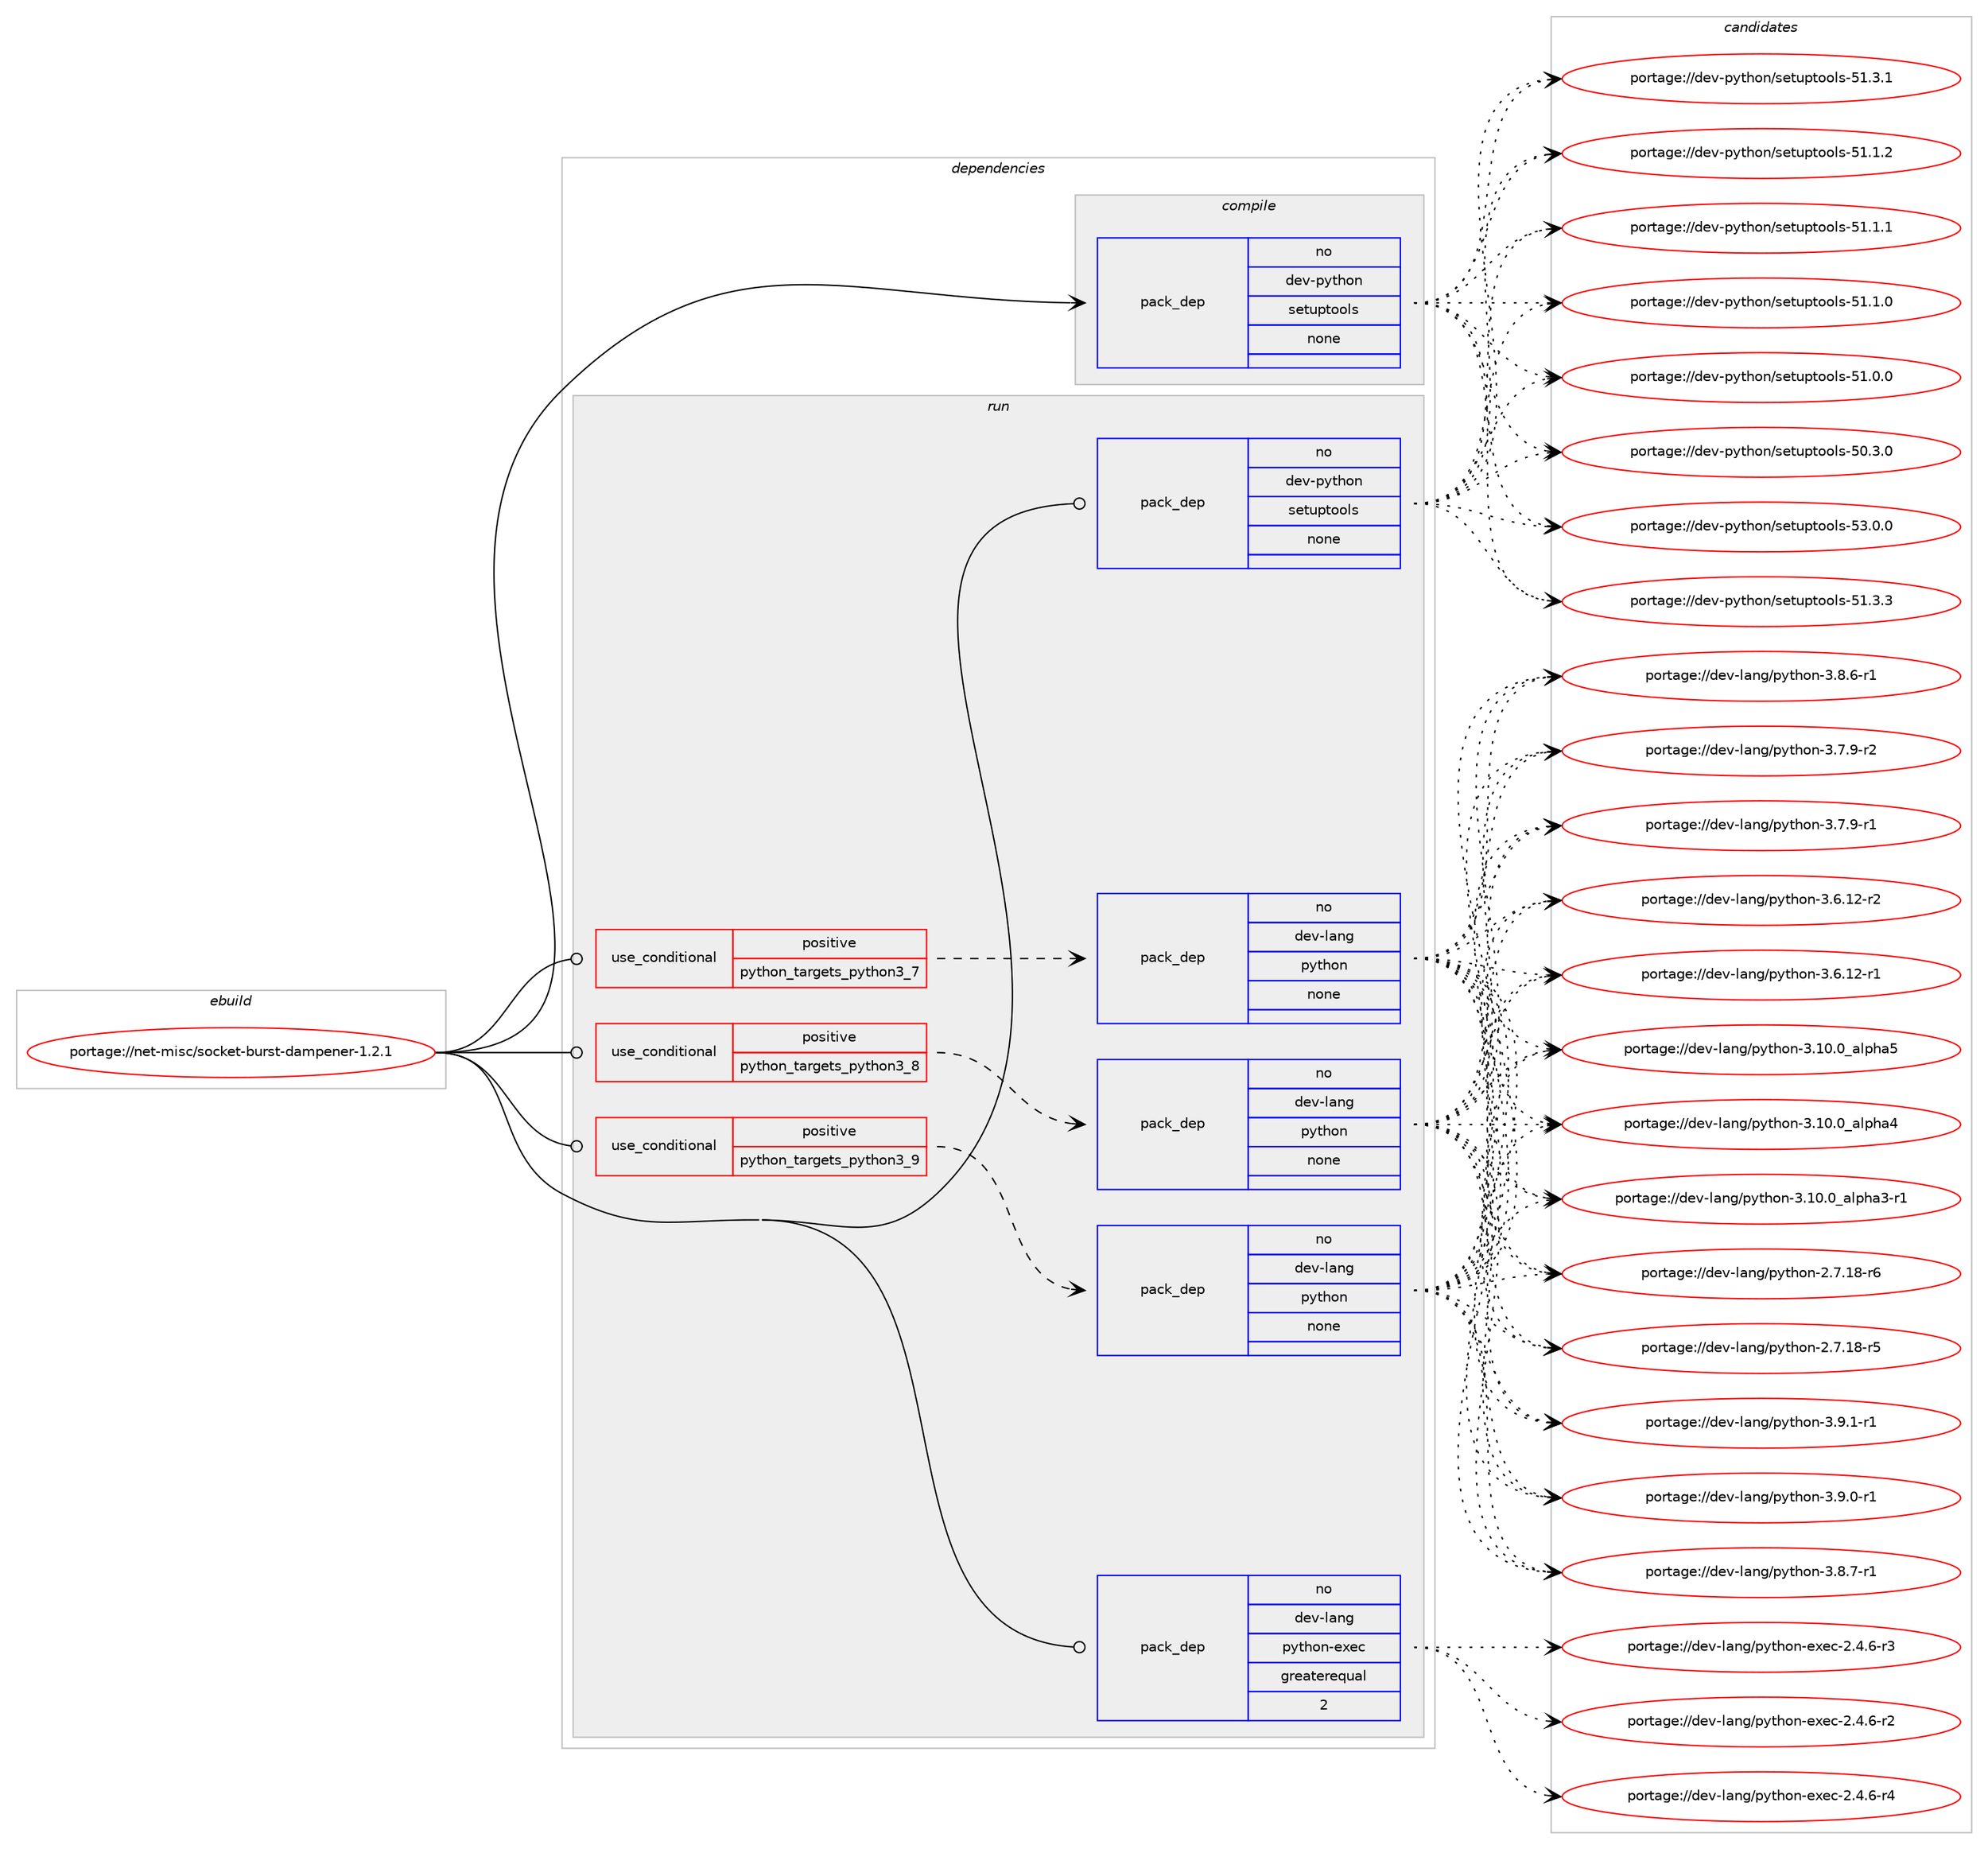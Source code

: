 digraph prolog {

# *************
# Graph options
# *************

newrank=true;
concentrate=true;
compound=true;
graph [rankdir=LR,fontname=Helvetica,fontsize=10,ranksep=1.5];#, ranksep=2.5, nodesep=0.2];
edge  [arrowhead=vee];
node  [fontname=Helvetica,fontsize=10];

# **********
# The ebuild
# **********

subgraph cluster_leftcol {
color=gray;
label=<<i>ebuild</i>>;
id [label="portage://net-misc/socket-burst-dampener-1.2.1", color=red, width=4, href="../net-misc/socket-burst-dampener-1.2.1.svg"];
}

# ****************
# The dependencies
# ****************

subgraph cluster_midcol {
color=gray;
label=<<i>dependencies</i>>;
subgraph cluster_compile {
fillcolor="#eeeeee";
style=filled;
label=<<i>compile</i>>;
subgraph pack16025 {
dependency23390 [label=<<TABLE BORDER="0" CELLBORDER="1" CELLSPACING="0" CELLPADDING="4" WIDTH="220"><TR><TD ROWSPAN="6" CELLPADDING="30">pack_dep</TD></TR><TR><TD WIDTH="110">no</TD></TR><TR><TD>dev-python</TD></TR><TR><TD>setuptools</TD></TR><TR><TD>none</TD></TR><TR><TD></TD></TR></TABLE>>, shape=none, color=blue];
}
id:e -> dependency23390:w [weight=20,style="solid",arrowhead="vee"];
}
subgraph cluster_compileandrun {
fillcolor="#eeeeee";
style=filled;
label=<<i>compile and run</i>>;
}
subgraph cluster_run {
fillcolor="#eeeeee";
style=filled;
label=<<i>run</i>>;
subgraph cond7192 {
dependency23391 [label=<<TABLE BORDER="0" CELLBORDER="1" CELLSPACING="0" CELLPADDING="4"><TR><TD ROWSPAN="3" CELLPADDING="10">use_conditional</TD></TR><TR><TD>positive</TD></TR><TR><TD>python_targets_python3_7</TD></TR></TABLE>>, shape=none, color=red];
subgraph pack16026 {
dependency23392 [label=<<TABLE BORDER="0" CELLBORDER="1" CELLSPACING="0" CELLPADDING="4" WIDTH="220"><TR><TD ROWSPAN="6" CELLPADDING="30">pack_dep</TD></TR><TR><TD WIDTH="110">no</TD></TR><TR><TD>dev-lang</TD></TR><TR><TD>python</TD></TR><TR><TD>none</TD></TR><TR><TD></TD></TR></TABLE>>, shape=none, color=blue];
}
dependency23391:e -> dependency23392:w [weight=20,style="dashed",arrowhead="vee"];
}
id:e -> dependency23391:w [weight=20,style="solid",arrowhead="odot"];
subgraph cond7193 {
dependency23393 [label=<<TABLE BORDER="0" CELLBORDER="1" CELLSPACING="0" CELLPADDING="4"><TR><TD ROWSPAN="3" CELLPADDING="10">use_conditional</TD></TR><TR><TD>positive</TD></TR><TR><TD>python_targets_python3_8</TD></TR></TABLE>>, shape=none, color=red];
subgraph pack16027 {
dependency23394 [label=<<TABLE BORDER="0" CELLBORDER="1" CELLSPACING="0" CELLPADDING="4" WIDTH="220"><TR><TD ROWSPAN="6" CELLPADDING="30">pack_dep</TD></TR><TR><TD WIDTH="110">no</TD></TR><TR><TD>dev-lang</TD></TR><TR><TD>python</TD></TR><TR><TD>none</TD></TR><TR><TD></TD></TR></TABLE>>, shape=none, color=blue];
}
dependency23393:e -> dependency23394:w [weight=20,style="dashed",arrowhead="vee"];
}
id:e -> dependency23393:w [weight=20,style="solid",arrowhead="odot"];
subgraph cond7194 {
dependency23395 [label=<<TABLE BORDER="0" CELLBORDER="1" CELLSPACING="0" CELLPADDING="4"><TR><TD ROWSPAN="3" CELLPADDING="10">use_conditional</TD></TR><TR><TD>positive</TD></TR><TR><TD>python_targets_python3_9</TD></TR></TABLE>>, shape=none, color=red];
subgraph pack16028 {
dependency23396 [label=<<TABLE BORDER="0" CELLBORDER="1" CELLSPACING="0" CELLPADDING="4" WIDTH="220"><TR><TD ROWSPAN="6" CELLPADDING="30">pack_dep</TD></TR><TR><TD WIDTH="110">no</TD></TR><TR><TD>dev-lang</TD></TR><TR><TD>python</TD></TR><TR><TD>none</TD></TR><TR><TD></TD></TR></TABLE>>, shape=none, color=blue];
}
dependency23395:e -> dependency23396:w [weight=20,style="dashed",arrowhead="vee"];
}
id:e -> dependency23395:w [weight=20,style="solid",arrowhead="odot"];
subgraph pack16029 {
dependency23397 [label=<<TABLE BORDER="0" CELLBORDER="1" CELLSPACING="0" CELLPADDING="4" WIDTH="220"><TR><TD ROWSPAN="6" CELLPADDING="30">pack_dep</TD></TR><TR><TD WIDTH="110">no</TD></TR><TR><TD>dev-lang</TD></TR><TR><TD>python-exec</TD></TR><TR><TD>greaterequal</TD></TR><TR><TD>2</TD></TR></TABLE>>, shape=none, color=blue];
}
id:e -> dependency23397:w [weight=20,style="solid",arrowhead="odot"];
subgraph pack16030 {
dependency23398 [label=<<TABLE BORDER="0" CELLBORDER="1" CELLSPACING="0" CELLPADDING="4" WIDTH="220"><TR><TD ROWSPAN="6" CELLPADDING="30">pack_dep</TD></TR><TR><TD WIDTH="110">no</TD></TR><TR><TD>dev-python</TD></TR><TR><TD>setuptools</TD></TR><TR><TD>none</TD></TR><TR><TD></TD></TR></TABLE>>, shape=none, color=blue];
}
id:e -> dependency23398:w [weight=20,style="solid",arrowhead="odot"];
}
}

# **************
# The candidates
# **************

subgraph cluster_choices {
rank=same;
color=gray;
label=<<i>candidates</i>>;

subgraph choice16025 {
color=black;
nodesep=1;
choice100101118451121211161041111104711510111611711211611111110811545535146484648 [label="portage://dev-python/setuptools-53.0.0", color=red, width=4,href="../dev-python/setuptools-53.0.0.svg"];
choice100101118451121211161041111104711510111611711211611111110811545534946514651 [label="portage://dev-python/setuptools-51.3.3", color=red, width=4,href="../dev-python/setuptools-51.3.3.svg"];
choice100101118451121211161041111104711510111611711211611111110811545534946514649 [label="portage://dev-python/setuptools-51.3.1", color=red, width=4,href="../dev-python/setuptools-51.3.1.svg"];
choice100101118451121211161041111104711510111611711211611111110811545534946494650 [label="portage://dev-python/setuptools-51.1.2", color=red, width=4,href="../dev-python/setuptools-51.1.2.svg"];
choice100101118451121211161041111104711510111611711211611111110811545534946494649 [label="portage://dev-python/setuptools-51.1.1", color=red, width=4,href="../dev-python/setuptools-51.1.1.svg"];
choice100101118451121211161041111104711510111611711211611111110811545534946494648 [label="portage://dev-python/setuptools-51.1.0", color=red, width=4,href="../dev-python/setuptools-51.1.0.svg"];
choice100101118451121211161041111104711510111611711211611111110811545534946484648 [label="portage://dev-python/setuptools-51.0.0", color=red, width=4,href="../dev-python/setuptools-51.0.0.svg"];
choice100101118451121211161041111104711510111611711211611111110811545534846514648 [label="portage://dev-python/setuptools-50.3.0", color=red, width=4,href="../dev-python/setuptools-50.3.0.svg"];
dependency23390:e -> choice100101118451121211161041111104711510111611711211611111110811545535146484648:w [style=dotted,weight="100"];
dependency23390:e -> choice100101118451121211161041111104711510111611711211611111110811545534946514651:w [style=dotted,weight="100"];
dependency23390:e -> choice100101118451121211161041111104711510111611711211611111110811545534946514649:w [style=dotted,weight="100"];
dependency23390:e -> choice100101118451121211161041111104711510111611711211611111110811545534946494650:w [style=dotted,weight="100"];
dependency23390:e -> choice100101118451121211161041111104711510111611711211611111110811545534946494649:w [style=dotted,weight="100"];
dependency23390:e -> choice100101118451121211161041111104711510111611711211611111110811545534946494648:w [style=dotted,weight="100"];
dependency23390:e -> choice100101118451121211161041111104711510111611711211611111110811545534946484648:w [style=dotted,weight="100"];
dependency23390:e -> choice100101118451121211161041111104711510111611711211611111110811545534846514648:w [style=dotted,weight="100"];
}
subgraph choice16026 {
color=black;
nodesep=1;
choice1001011184510897110103471121211161041111104551465746494511449 [label="portage://dev-lang/python-3.9.1-r1", color=red, width=4,href="../dev-lang/python-3.9.1-r1.svg"];
choice1001011184510897110103471121211161041111104551465746484511449 [label="portage://dev-lang/python-3.9.0-r1", color=red, width=4,href="../dev-lang/python-3.9.0-r1.svg"];
choice1001011184510897110103471121211161041111104551465646554511449 [label="portage://dev-lang/python-3.8.7-r1", color=red, width=4,href="../dev-lang/python-3.8.7-r1.svg"];
choice1001011184510897110103471121211161041111104551465646544511449 [label="portage://dev-lang/python-3.8.6-r1", color=red, width=4,href="../dev-lang/python-3.8.6-r1.svg"];
choice1001011184510897110103471121211161041111104551465546574511450 [label="portage://dev-lang/python-3.7.9-r2", color=red, width=4,href="../dev-lang/python-3.7.9-r2.svg"];
choice1001011184510897110103471121211161041111104551465546574511449 [label="portage://dev-lang/python-3.7.9-r1", color=red, width=4,href="../dev-lang/python-3.7.9-r1.svg"];
choice100101118451089711010347112121116104111110455146544649504511450 [label="portage://dev-lang/python-3.6.12-r2", color=red, width=4,href="../dev-lang/python-3.6.12-r2.svg"];
choice100101118451089711010347112121116104111110455146544649504511449 [label="portage://dev-lang/python-3.6.12-r1", color=red, width=4,href="../dev-lang/python-3.6.12-r1.svg"];
choice1001011184510897110103471121211161041111104551464948464895971081121049753 [label="portage://dev-lang/python-3.10.0_alpha5", color=red, width=4,href="../dev-lang/python-3.10.0_alpha5.svg"];
choice1001011184510897110103471121211161041111104551464948464895971081121049752 [label="portage://dev-lang/python-3.10.0_alpha4", color=red, width=4,href="../dev-lang/python-3.10.0_alpha4.svg"];
choice10010111845108971101034711212111610411111045514649484648959710811210497514511449 [label="portage://dev-lang/python-3.10.0_alpha3-r1", color=red, width=4,href="../dev-lang/python-3.10.0_alpha3-r1.svg"];
choice100101118451089711010347112121116104111110455046554649564511454 [label="portage://dev-lang/python-2.7.18-r6", color=red, width=4,href="../dev-lang/python-2.7.18-r6.svg"];
choice100101118451089711010347112121116104111110455046554649564511453 [label="portage://dev-lang/python-2.7.18-r5", color=red, width=4,href="../dev-lang/python-2.7.18-r5.svg"];
dependency23392:e -> choice1001011184510897110103471121211161041111104551465746494511449:w [style=dotted,weight="100"];
dependency23392:e -> choice1001011184510897110103471121211161041111104551465746484511449:w [style=dotted,weight="100"];
dependency23392:e -> choice1001011184510897110103471121211161041111104551465646554511449:w [style=dotted,weight="100"];
dependency23392:e -> choice1001011184510897110103471121211161041111104551465646544511449:w [style=dotted,weight="100"];
dependency23392:e -> choice1001011184510897110103471121211161041111104551465546574511450:w [style=dotted,weight="100"];
dependency23392:e -> choice1001011184510897110103471121211161041111104551465546574511449:w [style=dotted,weight="100"];
dependency23392:e -> choice100101118451089711010347112121116104111110455146544649504511450:w [style=dotted,weight="100"];
dependency23392:e -> choice100101118451089711010347112121116104111110455146544649504511449:w [style=dotted,weight="100"];
dependency23392:e -> choice1001011184510897110103471121211161041111104551464948464895971081121049753:w [style=dotted,weight="100"];
dependency23392:e -> choice1001011184510897110103471121211161041111104551464948464895971081121049752:w [style=dotted,weight="100"];
dependency23392:e -> choice10010111845108971101034711212111610411111045514649484648959710811210497514511449:w [style=dotted,weight="100"];
dependency23392:e -> choice100101118451089711010347112121116104111110455046554649564511454:w [style=dotted,weight="100"];
dependency23392:e -> choice100101118451089711010347112121116104111110455046554649564511453:w [style=dotted,weight="100"];
}
subgraph choice16027 {
color=black;
nodesep=1;
choice1001011184510897110103471121211161041111104551465746494511449 [label="portage://dev-lang/python-3.9.1-r1", color=red, width=4,href="../dev-lang/python-3.9.1-r1.svg"];
choice1001011184510897110103471121211161041111104551465746484511449 [label="portage://dev-lang/python-3.9.0-r1", color=red, width=4,href="../dev-lang/python-3.9.0-r1.svg"];
choice1001011184510897110103471121211161041111104551465646554511449 [label="portage://dev-lang/python-3.8.7-r1", color=red, width=4,href="../dev-lang/python-3.8.7-r1.svg"];
choice1001011184510897110103471121211161041111104551465646544511449 [label="portage://dev-lang/python-3.8.6-r1", color=red, width=4,href="../dev-lang/python-3.8.6-r1.svg"];
choice1001011184510897110103471121211161041111104551465546574511450 [label="portage://dev-lang/python-3.7.9-r2", color=red, width=4,href="../dev-lang/python-3.7.9-r2.svg"];
choice1001011184510897110103471121211161041111104551465546574511449 [label="portage://dev-lang/python-3.7.9-r1", color=red, width=4,href="../dev-lang/python-3.7.9-r1.svg"];
choice100101118451089711010347112121116104111110455146544649504511450 [label="portage://dev-lang/python-3.6.12-r2", color=red, width=4,href="../dev-lang/python-3.6.12-r2.svg"];
choice100101118451089711010347112121116104111110455146544649504511449 [label="portage://dev-lang/python-3.6.12-r1", color=red, width=4,href="../dev-lang/python-3.6.12-r1.svg"];
choice1001011184510897110103471121211161041111104551464948464895971081121049753 [label="portage://dev-lang/python-3.10.0_alpha5", color=red, width=4,href="../dev-lang/python-3.10.0_alpha5.svg"];
choice1001011184510897110103471121211161041111104551464948464895971081121049752 [label="portage://dev-lang/python-3.10.0_alpha4", color=red, width=4,href="../dev-lang/python-3.10.0_alpha4.svg"];
choice10010111845108971101034711212111610411111045514649484648959710811210497514511449 [label="portage://dev-lang/python-3.10.0_alpha3-r1", color=red, width=4,href="../dev-lang/python-3.10.0_alpha3-r1.svg"];
choice100101118451089711010347112121116104111110455046554649564511454 [label="portage://dev-lang/python-2.7.18-r6", color=red, width=4,href="../dev-lang/python-2.7.18-r6.svg"];
choice100101118451089711010347112121116104111110455046554649564511453 [label="portage://dev-lang/python-2.7.18-r5", color=red, width=4,href="../dev-lang/python-2.7.18-r5.svg"];
dependency23394:e -> choice1001011184510897110103471121211161041111104551465746494511449:w [style=dotted,weight="100"];
dependency23394:e -> choice1001011184510897110103471121211161041111104551465746484511449:w [style=dotted,weight="100"];
dependency23394:e -> choice1001011184510897110103471121211161041111104551465646554511449:w [style=dotted,weight="100"];
dependency23394:e -> choice1001011184510897110103471121211161041111104551465646544511449:w [style=dotted,weight="100"];
dependency23394:e -> choice1001011184510897110103471121211161041111104551465546574511450:w [style=dotted,weight="100"];
dependency23394:e -> choice1001011184510897110103471121211161041111104551465546574511449:w [style=dotted,weight="100"];
dependency23394:e -> choice100101118451089711010347112121116104111110455146544649504511450:w [style=dotted,weight="100"];
dependency23394:e -> choice100101118451089711010347112121116104111110455146544649504511449:w [style=dotted,weight="100"];
dependency23394:e -> choice1001011184510897110103471121211161041111104551464948464895971081121049753:w [style=dotted,weight="100"];
dependency23394:e -> choice1001011184510897110103471121211161041111104551464948464895971081121049752:w [style=dotted,weight="100"];
dependency23394:e -> choice10010111845108971101034711212111610411111045514649484648959710811210497514511449:w [style=dotted,weight="100"];
dependency23394:e -> choice100101118451089711010347112121116104111110455046554649564511454:w [style=dotted,weight="100"];
dependency23394:e -> choice100101118451089711010347112121116104111110455046554649564511453:w [style=dotted,weight="100"];
}
subgraph choice16028 {
color=black;
nodesep=1;
choice1001011184510897110103471121211161041111104551465746494511449 [label="portage://dev-lang/python-3.9.1-r1", color=red, width=4,href="../dev-lang/python-3.9.1-r1.svg"];
choice1001011184510897110103471121211161041111104551465746484511449 [label="portage://dev-lang/python-3.9.0-r1", color=red, width=4,href="../dev-lang/python-3.9.0-r1.svg"];
choice1001011184510897110103471121211161041111104551465646554511449 [label="portage://dev-lang/python-3.8.7-r1", color=red, width=4,href="../dev-lang/python-3.8.7-r1.svg"];
choice1001011184510897110103471121211161041111104551465646544511449 [label="portage://dev-lang/python-3.8.6-r1", color=red, width=4,href="../dev-lang/python-3.8.6-r1.svg"];
choice1001011184510897110103471121211161041111104551465546574511450 [label="portage://dev-lang/python-3.7.9-r2", color=red, width=4,href="../dev-lang/python-3.7.9-r2.svg"];
choice1001011184510897110103471121211161041111104551465546574511449 [label="portage://dev-lang/python-3.7.9-r1", color=red, width=4,href="../dev-lang/python-3.7.9-r1.svg"];
choice100101118451089711010347112121116104111110455146544649504511450 [label="portage://dev-lang/python-3.6.12-r2", color=red, width=4,href="../dev-lang/python-3.6.12-r2.svg"];
choice100101118451089711010347112121116104111110455146544649504511449 [label="portage://dev-lang/python-3.6.12-r1", color=red, width=4,href="../dev-lang/python-3.6.12-r1.svg"];
choice1001011184510897110103471121211161041111104551464948464895971081121049753 [label="portage://dev-lang/python-3.10.0_alpha5", color=red, width=4,href="../dev-lang/python-3.10.0_alpha5.svg"];
choice1001011184510897110103471121211161041111104551464948464895971081121049752 [label="portage://dev-lang/python-3.10.0_alpha4", color=red, width=4,href="../dev-lang/python-3.10.0_alpha4.svg"];
choice10010111845108971101034711212111610411111045514649484648959710811210497514511449 [label="portage://dev-lang/python-3.10.0_alpha3-r1", color=red, width=4,href="../dev-lang/python-3.10.0_alpha3-r1.svg"];
choice100101118451089711010347112121116104111110455046554649564511454 [label="portage://dev-lang/python-2.7.18-r6", color=red, width=4,href="../dev-lang/python-2.7.18-r6.svg"];
choice100101118451089711010347112121116104111110455046554649564511453 [label="portage://dev-lang/python-2.7.18-r5", color=red, width=4,href="../dev-lang/python-2.7.18-r5.svg"];
dependency23396:e -> choice1001011184510897110103471121211161041111104551465746494511449:w [style=dotted,weight="100"];
dependency23396:e -> choice1001011184510897110103471121211161041111104551465746484511449:w [style=dotted,weight="100"];
dependency23396:e -> choice1001011184510897110103471121211161041111104551465646554511449:w [style=dotted,weight="100"];
dependency23396:e -> choice1001011184510897110103471121211161041111104551465646544511449:w [style=dotted,weight="100"];
dependency23396:e -> choice1001011184510897110103471121211161041111104551465546574511450:w [style=dotted,weight="100"];
dependency23396:e -> choice1001011184510897110103471121211161041111104551465546574511449:w [style=dotted,weight="100"];
dependency23396:e -> choice100101118451089711010347112121116104111110455146544649504511450:w [style=dotted,weight="100"];
dependency23396:e -> choice100101118451089711010347112121116104111110455146544649504511449:w [style=dotted,weight="100"];
dependency23396:e -> choice1001011184510897110103471121211161041111104551464948464895971081121049753:w [style=dotted,weight="100"];
dependency23396:e -> choice1001011184510897110103471121211161041111104551464948464895971081121049752:w [style=dotted,weight="100"];
dependency23396:e -> choice10010111845108971101034711212111610411111045514649484648959710811210497514511449:w [style=dotted,weight="100"];
dependency23396:e -> choice100101118451089711010347112121116104111110455046554649564511454:w [style=dotted,weight="100"];
dependency23396:e -> choice100101118451089711010347112121116104111110455046554649564511453:w [style=dotted,weight="100"];
}
subgraph choice16029 {
color=black;
nodesep=1;
choice10010111845108971101034711212111610411111045101120101994550465246544511452 [label="portage://dev-lang/python-exec-2.4.6-r4", color=red, width=4,href="../dev-lang/python-exec-2.4.6-r4.svg"];
choice10010111845108971101034711212111610411111045101120101994550465246544511451 [label="portage://dev-lang/python-exec-2.4.6-r3", color=red, width=4,href="../dev-lang/python-exec-2.4.6-r3.svg"];
choice10010111845108971101034711212111610411111045101120101994550465246544511450 [label="portage://dev-lang/python-exec-2.4.6-r2", color=red, width=4,href="../dev-lang/python-exec-2.4.6-r2.svg"];
dependency23397:e -> choice10010111845108971101034711212111610411111045101120101994550465246544511452:w [style=dotted,weight="100"];
dependency23397:e -> choice10010111845108971101034711212111610411111045101120101994550465246544511451:w [style=dotted,weight="100"];
dependency23397:e -> choice10010111845108971101034711212111610411111045101120101994550465246544511450:w [style=dotted,weight="100"];
}
subgraph choice16030 {
color=black;
nodesep=1;
choice100101118451121211161041111104711510111611711211611111110811545535146484648 [label="portage://dev-python/setuptools-53.0.0", color=red, width=4,href="../dev-python/setuptools-53.0.0.svg"];
choice100101118451121211161041111104711510111611711211611111110811545534946514651 [label="portage://dev-python/setuptools-51.3.3", color=red, width=4,href="../dev-python/setuptools-51.3.3.svg"];
choice100101118451121211161041111104711510111611711211611111110811545534946514649 [label="portage://dev-python/setuptools-51.3.1", color=red, width=4,href="../dev-python/setuptools-51.3.1.svg"];
choice100101118451121211161041111104711510111611711211611111110811545534946494650 [label="portage://dev-python/setuptools-51.1.2", color=red, width=4,href="../dev-python/setuptools-51.1.2.svg"];
choice100101118451121211161041111104711510111611711211611111110811545534946494649 [label="portage://dev-python/setuptools-51.1.1", color=red, width=4,href="../dev-python/setuptools-51.1.1.svg"];
choice100101118451121211161041111104711510111611711211611111110811545534946494648 [label="portage://dev-python/setuptools-51.1.0", color=red, width=4,href="../dev-python/setuptools-51.1.0.svg"];
choice100101118451121211161041111104711510111611711211611111110811545534946484648 [label="portage://dev-python/setuptools-51.0.0", color=red, width=4,href="../dev-python/setuptools-51.0.0.svg"];
choice100101118451121211161041111104711510111611711211611111110811545534846514648 [label="portage://dev-python/setuptools-50.3.0", color=red, width=4,href="../dev-python/setuptools-50.3.0.svg"];
dependency23398:e -> choice100101118451121211161041111104711510111611711211611111110811545535146484648:w [style=dotted,weight="100"];
dependency23398:e -> choice100101118451121211161041111104711510111611711211611111110811545534946514651:w [style=dotted,weight="100"];
dependency23398:e -> choice100101118451121211161041111104711510111611711211611111110811545534946514649:w [style=dotted,weight="100"];
dependency23398:e -> choice100101118451121211161041111104711510111611711211611111110811545534946494650:w [style=dotted,weight="100"];
dependency23398:e -> choice100101118451121211161041111104711510111611711211611111110811545534946494649:w [style=dotted,weight="100"];
dependency23398:e -> choice100101118451121211161041111104711510111611711211611111110811545534946494648:w [style=dotted,weight="100"];
dependency23398:e -> choice100101118451121211161041111104711510111611711211611111110811545534946484648:w [style=dotted,weight="100"];
dependency23398:e -> choice100101118451121211161041111104711510111611711211611111110811545534846514648:w [style=dotted,weight="100"];
}
}

}
